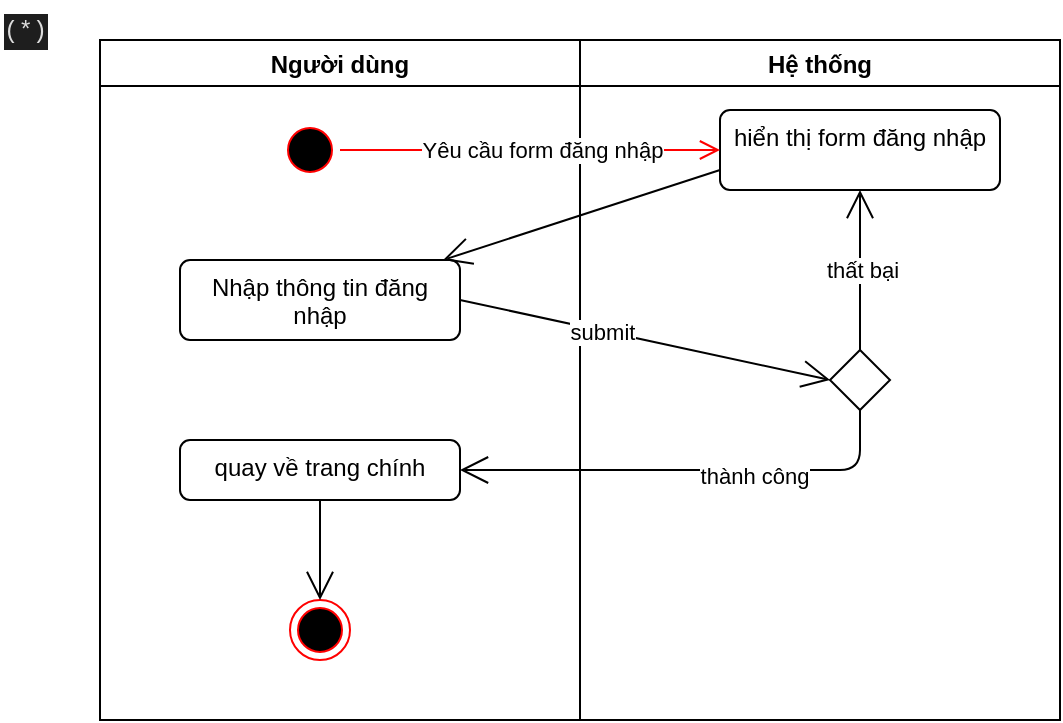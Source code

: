 <mxfile>
    <diagram id="PJjmeHktRxCXxRfmZM1S" name="Page-1">
        <mxGraphModel dx="686" dy="404" grid="1" gridSize="10" guides="1" tooltips="1" connect="1" arrows="1" fold="1" page="1" pageScale="1" pageWidth="850" pageHeight="1100" math="0" shadow="0">
            <root>
                <mxCell id="0"/>
                <mxCell id="1" parent="0"/>
                <mxCell id="3" value="Người dùng" style="swimlane;" parent="1" vertex="1">
                    <mxGeometry x="60" y="80" width="240" height="340" as="geometry"/>
                </mxCell>
                <mxCell id="5" value="" style="ellipse;html=1;shape=startState;fillColor=#000000;strokeColor=#ff0000;" parent="3" vertex="1">
                    <mxGeometry x="90" y="40" width="30" height="30" as="geometry"/>
                </mxCell>
                <mxCell id="9" value="Nhập thông tin đăng nhập&lt;div&gt;&lt;br&gt;&lt;/div&gt;" style="html=1;align=center;verticalAlign=top;rounded=1;absoluteArcSize=1;arcSize=10;dashed=0;whiteSpace=wrap;" parent="3" vertex="1">
                    <mxGeometry x="40" y="110" width="140" height="40" as="geometry"/>
                </mxCell>
                <mxCell id="18" value="quay về trang chính" style="html=1;align=center;verticalAlign=top;rounded=1;absoluteArcSize=1;arcSize=10;dashed=0;whiteSpace=wrap;" parent="3" vertex="1">
                    <mxGeometry x="40" y="200" width="140" height="30" as="geometry"/>
                </mxCell>
                <mxCell id="20" value="" style="ellipse;html=1;shape=endState;fillColor=#000000;strokeColor=#ff0000;" parent="3" vertex="1">
                    <mxGeometry x="95" y="280" width="30" height="30" as="geometry"/>
                </mxCell>
                <mxCell id="21" value="" style="endArrow=open;endFill=1;endSize=12;html=1;exitX=0.5;exitY=1;exitDx=0;exitDy=0;" parent="3" source="18" target="20" edge="1">
                    <mxGeometry width="160" relative="1" as="geometry">
                        <mxPoint x="390" y="195" as="sourcePoint"/>
                        <mxPoint x="390" y="240" as="targetPoint"/>
                    </mxGeometry>
                </mxCell>
                <mxCell id="4" value="Hệ thống" style="swimlane;" parent="1" vertex="1">
                    <mxGeometry x="300" y="80" width="240" height="340" as="geometry"/>
                </mxCell>
                <mxCell id="8" value="hiển thị form đăng nhập" style="html=1;align=center;verticalAlign=top;rounded=1;absoluteArcSize=1;arcSize=10;dashed=0;whiteSpace=wrap;" parent="4" vertex="1">
                    <mxGeometry x="70" y="35" width="140" height="40" as="geometry"/>
                </mxCell>
                <mxCell id="12" value="" style="rhombus;" parent="4" vertex="1">
                    <mxGeometry x="125" y="155" width="30" height="30" as="geometry"/>
                </mxCell>
                <mxCell id="15" value="" style="endArrow=open;endFill=1;endSize=12;html=1;exitX=0.5;exitY=0;exitDx=0;exitDy=0;" parent="4" source="12" target="8" edge="1">
                    <mxGeometry width="160" relative="1" as="geometry">
                        <mxPoint x="80" y="75" as="sourcePoint"/>
                        <mxPoint x="-58" y="120" as="targetPoint"/>
                    </mxGeometry>
                </mxCell>
                <mxCell id="16" value="thất bại" style="edgeLabel;html=1;align=center;verticalAlign=middle;resizable=0;points=[];" parent="15" vertex="1" connectable="0">
                    <mxGeometry y="-1" relative="1" as="geometry">
                        <mxPoint as="offset"/>
                    </mxGeometry>
                </mxCell>
                <mxCell id="6" value="" style="edgeStyle=orthogonalEdgeStyle;html=1;verticalAlign=bottom;endArrow=open;endSize=8;strokeColor=#ff0000;" parent="1" source="5" target="8" edge="1">
                    <mxGeometry relative="1" as="geometry">
                        <mxPoint x="350" y="135" as="targetPoint"/>
                    </mxGeometry>
                </mxCell>
                <mxCell id="7" value="Yêu cầu form đăng nhập" style="edgeLabel;html=1;align=center;verticalAlign=middle;resizable=0;points=[];" parent="6" vertex="1" connectable="0">
                    <mxGeometry x="0.055" relative="1" as="geometry">
                        <mxPoint x="1" as="offset"/>
                    </mxGeometry>
                </mxCell>
                <mxCell id="10" value="" style="endArrow=open;endFill=0;endSize=12;html=1;exitX=0;exitY=0.75;exitDx=0;exitDy=0;" parent="1" source="8" target="9" edge="1">
                    <mxGeometry width="160" relative="1" as="geometry">
                        <mxPoint x="280" y="220" as="sourcePoint"/>
                        <mxPoint x="440" y="220" as="targetPoint"/>
                    </mxGeometry>
                </mxCell>
                <mxCell id="13" value="" style="endArrow=open;endFill=1;endSize=12;html=1;exitX=1;exitY=0.5;exitDx=0;exitDy=0;entryX=0;entryY=0.5;entryDx=0;entryDy=0;" parent="1" source="9" target="12" edge="1">
                    <mxGeometry width="160" relative="1" as="geometry">
                        <mxPoint x="380" y="155" as="sourcePoint"/>
                        <mxPoint x="242" y="200" as="targetPoint"/>
                    </mxGeometry>
                </mxCell>
                <mxCell id="33" value="submit" style="edgeLabel;html=1;align=center;verticalAlign=middle;resizable=0;points=[];" vertex="1" connectable="0" parent="13">
                    <mxGeometry x="-0.233" relative="1" as="geometry">
                        <mxPoint as="offset"/>
                    </mxGeometry>
                </mxCell>
                <mxCell id="32" value="&lt;div style=&quot;color: #d4d4d4;background-color: #1e1e1e;font-family: Menlo, Monaco, &#39;Courier New&#39;, monospace;font-weight: normal;font-size: 12px;line-height: 18px;white-space: pre;&quot;&gt;&lt;div&gt;&lt;span style=&quot;color: #dcdcdc;&quot;&gt;(*)&lt;/span&gt;&lt;/div&gt;&lt;/div&gt;" style="text;whiteSpace=wrap;html=1;" parent="1" vertex="1">
                    <mxGeometry x="10" y="60" width="60" height="40" as="geometry"/>
                </mxCell>
                <mxCell id="17" value="" style="endArrow=open;endFill=1;endSize=12;html=1;entryX=1;entryY=0.5;entryDx=0;entryDy=0;exitX=0.5;exitY=1;exitDx=0;exitDy=0;" parent="1" source="12" target="18" edge="1">
                    <mxGeometry width="160" relative="1" as="geometry">
                        <mxPoint x="442" y="270" as="sourcePoint"/>
                        <mxPoint x="240" y="300" as="targetPoint"/>
                        <Array as="points">
                            <mxPoint x="440" y="295"/>
                        </Array>
                    </mxGeometry>
                </mxCell>
                <mxCell id="31" value="thành công" style="edgeLabel;html=1;align=center;verticalAlign=middle;resizable=0;points=[];" parent="17" vertex="1" connectable="0">
                    <mxGeometry x="-0.467" y="3" relative="1" as="geometry">
                        <mxPoint x="-22" as="offset"/>
                    </mxGeometry>
                </mxCell>
            </root>
        </mxGraphModel>
    </diagram>
</mxfile>